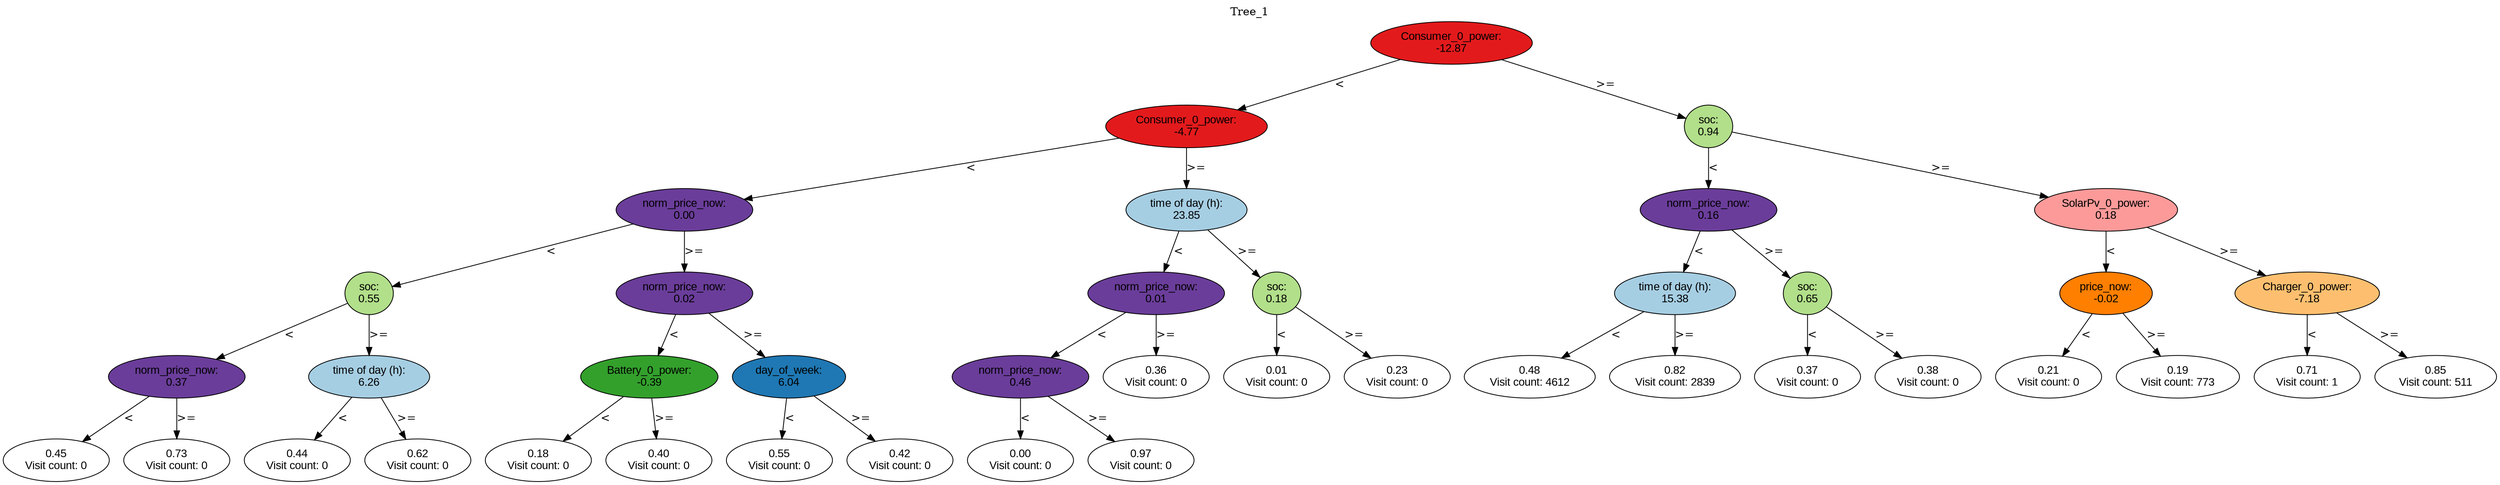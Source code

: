 digraph BST {
    node [fontname="Arial" style=filled colorscheme=paired12];
    0 [ label = "Consumer_0_power:
-12.87" fillcolor=6];
    1 [ label = "Consumer_0_power:
-4.77" fillcolor=6];
    2 [ label = "norm_price_now:
0.00" fillcolor=10];
    3 [ label = "soc:
0.55" fillcolor=3];
    4 [ label = "norm_price_now:
0.37" fillcolor=10];
    5 [ label = "0.45
Visit count: 0" fillcolor=white];
    6 [ label = "0.73
Visit count: 0" fillcolor=white];
    7 [ label = "time of day (h):
6.26" fillcolor=1];
    8 [ label = "0.44
Visit count: 0" fillcolor=white];
    9 [ label = "0.62
Visit count: 0" fillcolor=white];
    10 [ label = "norm_price_now:
0.02" fillcolor=10];
    11 [ label = "Battery_0_power:
-0.39" fillcolor=4];
    12 [ label = "0.18
Visit count: 0" fillcolor=white];
    13 [ label = "0.40
Visit count: 0" fillcolor=white];
    14 [ label = "day_of_week:
6.04" fillcolor=2];
    15 [ label = "0.55
Visit count: 0" fillcolor=white];
    16 [ label = "0.42
Visit count: 0" fillcolor=white];
    17 [ label = "time of day (h):
23.85" fillcolor=1];
    18 [ label = "norm_price_now:
0.01" fillcolor=10];
    19 [ label = "norm_price_now:
0.46" fillcolor=10];
    20 [ label = "0.00
Visit count: 0" fillcolor=white];
    21 [ label = "0.97
Visit count: 0" fillcolor=white];
    22 [ label = "0.36
Visit count: 0" fillcolor=white];
    23 [ label = "soc:
0.18" fillcolor=3];
    24 [ label = "0.01
Visit count: 0" fillcolor=white];
    25 [ label = "0.23
Visit count: 0" fillcolor=white];
    26 [ label = "soc:
0.94" fillcolor=3];
    27 [ label = "norm_price_now:
0.16" fillcolor=10];
    28 [ label = "time of day (h):
15.38" fillcolor=1];
    29 [ label = "0.48
Visit count: 4612" fillcolor=white];
    30 [ label = "0.82
Visit count: 2839" fillcolor=white];
    31 [ label = "soc:
0.65" fillcolor=3];
    32 [ label = "0.37
Visit count: 0" fillcolor=white];
    33 [ label = "0.38
Visit count: 0" fillcolor=white];
    34 [ label = "SolarPv_0_power:
0.18" fillcolor=5];
    35 [ label = "price_now:
-0.02" fillcolor=8];
    36 [ label = "0.21
Visit count: 0" fillcolor=white];
    37 [ label = "0.19
Visit count: 773" fillcolor=white];
    38 [ label = "Charger_0_power:
-7.18" fillcolor=7];
    39 [ label = "0.71
Visit count: 1" fillcolor=white];
    40 [ label = "0.85
Visit count: 511" fillcolor=white];

    0  -> 1[ label = "<"];
    0  -> 26[ label = ">="];
    1  -> 2[ label = "<"];
    1  -> 17[ label = ">="];
    2  -> 3[ label = "<"];
    2  -> 10[ label = ">="];
    3  -> 4[ label = "<"];
    3  -> 7[ label = ">="];
    4  -> 5[ label = "<"];
    4  -> 6[ label = ">="];
    7  -> 8[ label = "<"];
    7  -> 9[ label = ">="];
    10  -> 11[ label = "<"];
    10  -> 14[ label = ">="];
    11  -> 12[ label = "<"];
    11  -> 13[ label = ">="];
    14  -> 15[ label = "<"];
    14  -> 16[ label = ">="];
    17  -> 18[ label = "<"];
    17  -> 23[ label = ">="];
    18  -> 19[ label = "<"];
    18  -> 22[ label = ">="];
    19  -> 20[ label = "<"];
    19  -> 21[ label = ">="];
    23  -> 24[ label = "<"];
    23  -> 25[ label = ">="];
    26  -> 27[ label = "<"];
    26  -> 34[ label = ">="];
    27  -> 28[ label = "<"];
    27  -> 31[ label = ">="];
    28  -> 29[ label = "<"];
    28  -> 30[ label = ">="];
    31  -> 32[ label = "<"];
    31  -> 33[ label = ">="];
    34  -> 35[ label = "<"];
    34  -> 38[ label = ">="];
    35  -> 36[ label = "<"];
    35  -> 37[ label = ">="];
    38  -> 39[ label = "<"];
    38  -> 40[ label = ">="];

    labelloc="t";
    label="Tree_1";
}